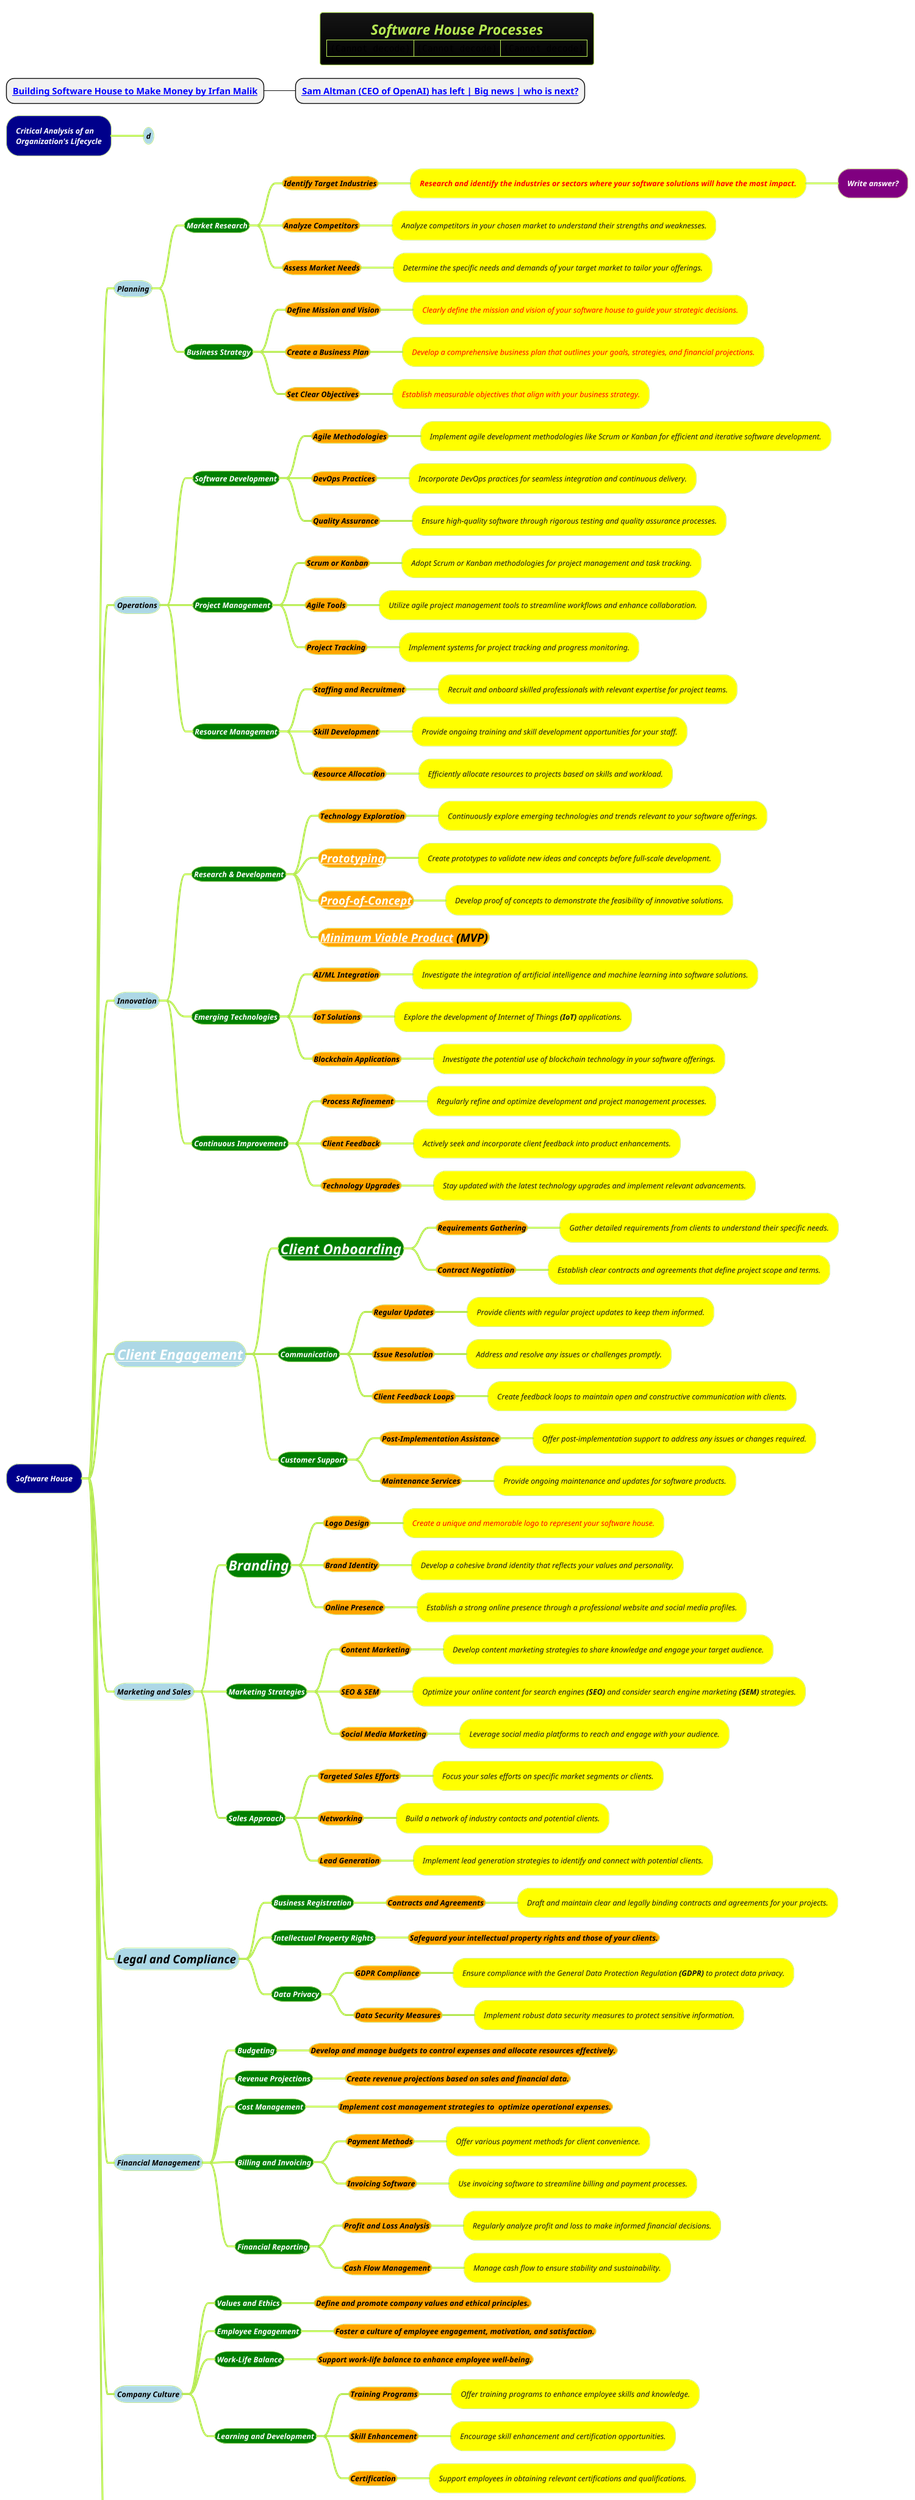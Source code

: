 @startmindmap
title =<i><size:18>Software House Processes \n|<img:images/img.png>|<img:images/img_1.png{scale=.529}>|<img:images/img_2.png{scale=.4}>|
* <b>[[https://www.youtube.com/watch?v=YSs4r95C_Dc&ab_channel=IrfanMalik Building Software House to Make Money by Irfan Malik]]
** <b>[[https://www.youtube.com/watch?v=OxpNNqdCug8&ab_channel=IrfanMalik Sam Altman (CEO of OpenAI) has left | Big news | who is next?]]
!theme hacker

*[#darkblue] <color #white><i><size:12>Critical Analysis of an \n<color #white><i><size:12>Organization's Lifecycle
**[#lightblue] <i><size:12><color #black>d

*[#darkblue] <color #white><i><size:12>Software House
**[#lightblue] <i><size:12><color #black>Planning
***[#green] <i><size:12><color #white>**Market Research**
****[#orange] <i><size:12><color #black>**Identify Target Industries**
*****[#yellow] <i><size:12><color #red>**Research and identify the industries or sectors where your software solutions will have the most impact.**
******[#purple] <i><size:12><color #white>**Write answer?**
****[#orange] <i><size:12><color #black>**Analyze Competitors**
*****[#yellow] <i><size:12>Analyze competitors in your chosen market to understand their strengths and weaknesses.
****[#orange] <i><size:12><color #black>**Assess Market Needs**
*****[#yellow] <i><size:12>Determine the specific needs and demands of your target market to tailor your offerings.

***[#green] <i><size:12><color #white>**Business Strategy**
****[#orange] <i><size:12><color #black>**Define Mission and Vision**
*****[#yellow] <i><size:12><color #red>Clearly define the mission and vision of your software house to guide your strategic decisions.
****[#orange] <i><size:12><color #black>**Create a Business Plan**
*****[#yellow] <i><size:12><color #red>Develop a comprehensive business plan that outlines your goals, strategies, and financial projections.
****[#orange] <i><size:12><color #black>**Set Clear Objectives**
*****[#yellow] <i><size:12><color #red>Establish measurable objectives that align with your business strategy.

**[#lightblue] <i><size:12><color #black>Operations
***[#green] <i><size:12><color #white>**Software Development**
****[#orange] <i><size:12><color #black>**Agile Methodologies**
*****[#yellow] <i><size:12>Implement agile development methodologies like Scrum or Kanban for efficient and iterative software development.
****[#orange] <i><size:12><color #black>**DevOps Practices**
*****[#yellow] <i><size:12>Incorporate DevOps practices for seamless integration and continuous delivery.
****[#orange] <i><size:12><color #black>**Quality Assurance**
*****[#yellow] <i><size:12>Ensure high-quality software through rigorous testing and quality assurance processes.

***[#green] <i><size:12><color #white>**Project Management**
****[#orange] <i><size:12><color #black>**Scrum or Kanban**
*****[#yellow] <i><size:12>Adopt Scrum or Kanban methodologies for project management and task tracking.
****[#orange] <i><size:12><color #black>**Agile Tools**
*****[#yellow] <i><size:12>Utilize agile project management tools to streamline workflows and enhance collaboration.
****[#orange] <i><size:12><color #black>**Project Tracking**
*****[#yellow] <i><size:12>Implement systems for project tracking and progress monitoring.

***[#green] <i><size:12><color #white>**Resource Management**
****[#orange] <i><size:12><color #black>**Staffing and Recruitment**
*****[#yellow] <i><size:12>Recruit and onboard skilled professionals with relevant expertise for project teams.
****[#orange] <i><size:12><color #black>**Skill Development**
*****[#yellow] <i><size:12>Provide ongoing training and skill development opportunities for your staff.
****[#orange] <i><size:12><color #black>**Resource Allocation**
*****[#yellow] <i><size:12>Efficiently allocate resources to projects based on skills and workload.

**[#lightblue] <i><size:12><color #black>Innovation
***[#green] <i><size:12><color #white>**Research & Development**
****[#orange] <i><size:12><color #black>**Technology Exploration**
*****[#yellow] <i><size:12>Continuously explore emerging technologies and trends relevant to your software offerings.
****[#orange] <i><size:18><color #black>**[[docs/1-Requirement-Engineering/MVP-PoC-and-case-study/Prototyping.puml Prototyping]]**
*****[#yellow] <i><size:12>Create prototypes to validate new ideas and concepts before full-scale development.
****[#orange] <i><size:18><color #black><b>[[docs/1-Requirement-Engineering/MVP-PoC-and-case-study/Proof-of-Concept.puml Proof-of-Concept]]
*****[#yellow] <i><size:12>Develop proof of concepts to demonstrate the feasibility of innovative solutions.
****[#orange] <i><size:18><color #black><b>[[docs/3-programming-languages/clean-architecture/mvp-minimum-viable-product-cheat-sheet.png Minimum Viable Product]] (MVP)

***[#green] <i><size:12><color #white>**Emerging Technologies**
****[#orange] <i><size:12><color #black>**AI/ML Integration**
*****[#yellow] <i><size:12>Investigate the integration of artificial intelligence and machine learning into software solutions.
****[#orange] <i><size:12><color #black>**IoT Solutions**
*****[#yellow] <i><size:12>Explore the development of Internet of Things **(IoT)** applications.
****[#orange] <i><size:12><color #black>**Blockchain Applications**
*****[#yellow] <i><size:12>Investigate the potential use of blockchain technology in your software offerings.

***[#green] <i><size:12><color #white>**Continuous Improvement**
****[#orange] <i><size:12><color #black>**Process Refinement**
*****[#yellow] <i><size:12>Regularly refine and optimize development and project management processes.
****[#orange] <i><size:12><color #black>**Client Feedback**
*****[#yellow] <i><size:12>Actively seek and incorporate client feedback into product enhancements.
****[#orange] <i><size:12><color #black>**Technology Upgrades**
*****[#yellow] <i><size:12>Stay updated with the latest technology upgrades and implement relevant advancements.

**[#lightblue] <i><size:22><color #d><b>[[docs/1-business-analyst/client-management/Helping-Clients-Make-Money-Save-Money-and-Save-Time.puml Client Engagement]]
***[#green] <i><size:22><color #white>**[[docs/1-business-analyst/client-management/2-types-of-client.puml Client Onboarding]]**
****[#orange] <i><size:12><color #black>**Requirements Gathering**
*****[#yellow] <i><size:12>Gather detailed requirements from clients to understand their specific needs.
****[#orange] <i><size:12><color #black>**Contract Negotiation**
*****[#yellow] <i><size:12>Establish clear contracts and agreements that define project scope and terms.

***[#green] <i><size:12><color #white>**Communication**
****[#orange] <i><size:12><color #black>**Regular Updates**
*****[#yellow] <i><size:12>Provide clients with regular project updates to keep them informed.
****[#orange] <i><size:12><color #black>**Issue Resolution**
*****[#yellow] <i><size:12>Address and resolve any issues or challenges promptly.
****[#orange] <i><size:12><color #black>**Client Feedback Loops**
*****[#yellow] <i><size:12>Create feedback loops to maintain open and constructive communication with clients.

***[#green] <i><size:12><color #white>**Customer Support**
****[#orange] <i><size:12><color #black>**Post-Implementation Assistance**
*****[#yellow] <i><size:12>Offer post-implementation support to address any issues or changes required.
****[#orange] <i><size:12><color #black>**Maintenance Services**
*****[#yellow] <i><size:12>Provide ongoing maintenance and updates for software products.

**[#lightblue] <i><size:12><color #black>Marketing and Sales
***[#green] <i><size:22><color #white>**Branding**
****[#orange] <i><size:12><color #black>**Logo Design**
*****[#yellow] <i><size:12><color #red>Create a unique and memorable logo to represent your software house.
****[#orange] <i><size:12><color #black>**Brand Identity**
*****[#yellow] <i><size:12>Develop a cohesive brand identity that reflects your values and personality.
****[#orange] <i><size:12><color #black>**Online Presence**
*****[#yellow] <i><size:12>Establish a strong online presence through a professional website and social media profiles.

***[#green] <i><size:12><color #white>**Marketing Strategies**
****[#orange] <i><size:12><color #black>**Content Marketing**
*****[#yellow] <i><size:12>Develop content marketing strategies to share knowledge and engage your target audience.
****[#orange] <i><size:12><color #black>**SEO & SEM**
*****[#yellow] <i><size:12>Optimize your online content for search engines **(SEO)** and consider search engine marketing **(SEM)** strategies.
****[#orange] <i><size:12><color #black>**Social Media Marketing**
*****[#yellow] <i><size:12>Leverage social media platforms to reach and engage with your audience.

***[#green] <i><size:12><color #white>**Sales Approach**
****[#orange] <i><size:12><color #black>**Targeted Sales Efforts**
*****[#yellow] <i><size:12>Focus your sales efforts on specific market segments or clients.
****[#orange] <i><size:12><color #black>**Networking**
*****[#yellow] <i><size:12>Build a network of industry contacts and potential clients.
****[#orange] <i><size:12><color #black>**Lead Generation**
*****[#yellow] <i><size:12>Implement lead generation strategies to identify and connect with potential clients.

**[#lightblue] <i><size:18><color #black>Legal and Compliance
***[#green] <i><size:12><color #white>**Business Registration**
****[#orange] <i><size:12><color #black>**Contracts and Agreements**
*****[#yellow] <i><size:12>Draft and maintain clear and legally binding contracts and agreements for your projects.
***[#green] <i><size:12><color #white>**Intellectual Property Rights**
****[#orange] <i><size:12><color #black>**Safeguard your intellectual property rights and those of your clients.**

***[#green] <i><size:12><color #white>**Data Privacy**
****[#orange] <i><size:12><color #black>**GDPR Compliance**
*****[#yellow] <i><size:12>Ensure compliance with the General Data Protection Regulation **(GDPR)** to protect data privacy.
****[#orange] <i><size:12><color #black>**Data Security Measures**
*****[#yellow] <i><size:12>Implement robust data security measures to protect sensitive information.

**[#lightblue] <i><size:12><color #black>Financial Management
***[#green] <i><size:12><color #white>**Budgeting**
****[#orange] <i><size:12><color #black>**Develop and manage budgets to control expenses and allocate resources effectively.**
***[#green] <i><size:12><color #white>**Revenue Projections**
****[#orange] <i><size:12><color #black>**Create revenue projections based on sales and financial data.**
***[#green] <i><size:12><color #white>**Cost Management**
****[#orange] <i><size:12><color #black>**Implement cost management strategies to  optimize operational expenses.**

***[#green] <i><size:12><color #white>**Billing and Invoicing**
****[#orange] <i><size:12><color #black>**Payment Methods**
*****[#yellow] <i><size:12>Offer various payment methods for client convenience.
****[#orange] <i><size:12><color #black>**Invoicing Software**
*****[#yellow] <i><size:12>Use invoicing software to streamline billing and payment processes.

***[#green] <i><size:12><color #white>**Financial Reporting**
****[#orange] <i><size:12><color #black>**Profit and Loss Analysis**
*****[#yellow] <i><size:12>Regularly analyze profit and loss to make informed financial decisions.
****[#orange] <i><size:12><color #black>**Cash Flow Management**
*****[#yellow] <i><size:12>Manage cash flow to ensure stability and sustainability.

**[#lightblue] <i><size:12><color #black>Company Culture
***[#green] <i><size:12><color #white>**Values and Ethics**
****[#orange] <i><size:12><color #black>**Define and promote company values and ethical principles.**
***[#green] <i><size:12><color #white>**Employee Engagement**
****[#orange] <i><size:12><color #black>**Foster a culture of employee engagement, motivation, and satisfaction.**
***[#green] <i><size:12><color #white>**Work-Life Balance**
****[#orange] <i><size:12><color #black>**Support work-life balance to enhance employee well-being.**

***[#green] <i><size:12><color #white>**Learning and Development**
****[#orange] <i><size:12><color #black>**Training Programs**
*****[#yellow] <i><size:12>Offer training programs to enhance employee skills and knowledge.
****[#orange] <i><size:12><color #black>**Skill Enhancement**
*****[#yellow] <i><size:12>Encourage skill enhancement and certification opportunities.
****[#orange] <i><size:12><color #black>**Certification**
*****[#yellow] <i><size:12>Support employees in obtaining relevant certifications and qualifications.

**[#lightblue] <i><size:12><color #black>Growth and Expansion
***[#green] <i><size:12><color #white>**Scaling**
****[#orange] <i><size:12><color #black>**Expanding Services**
*****[#yellow] <i><size:12>Consider expanding the range of services offered to diversify revenue streams.
****[#orange] <i><size:12><color #black>**Global Reach**
*****[#yellow] <i><size:12>Explore opportunities for expanding your software house's global presence.

***[#green] <i><size:12><color #white>**Strategic Partnerships**
****[#orange] <i><size:12><color #black>**Alliances**
*****[#yellow] <i><size:12>Form alliances and partnerships with other companies to enhance capabilities.
****[#orange] <i><size:12><color #black>**Collaborations**
*****[#yellow] <i><size:12>Collaborate on projects or initiatives with strategic partners.
****[#orange] <i><size:12><color #black>**Joint Ventures**
*****[#yellow] <i><size:12>Explore joint ventures for specialized projects or market entry.

***[#green] <i><size:12><color #white>**Diversification**
****[#orange] <i><size:12><color #black>**Entering New Markets**
*****[#yellow] <i><size:12>Consider entering new geographical markets or industries.
****[#orange] <i><size:12><color #black>**Exploring Different Industries**
*****[#yellow] <i><size:12>Explore opportunities in industries different from your current focus.

@endmindmap


